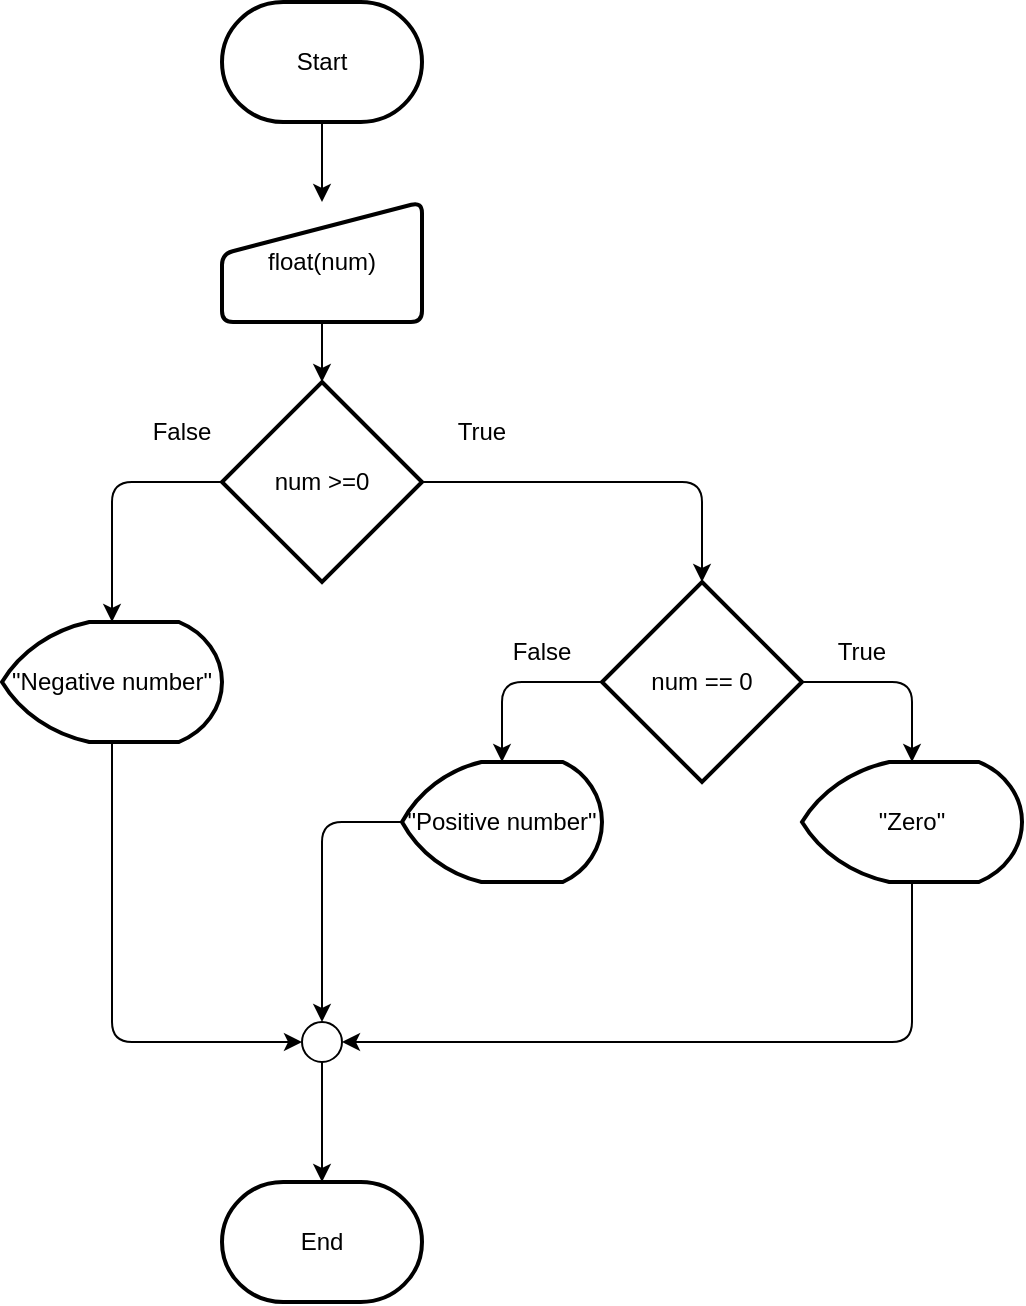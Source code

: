 <mxfile>
    <diagram id="8h01NXn35vLGKPpZDYeX" name="Page-1">
        <mxGraphModel dx="1336" dy="559" grid="1" gridSize="10" guides="1" tooltips="1" connect="1" arrows="1" fold="1" page="1" pageScale="1" pageWidth="850" pageHeight="1100" math="0" shadow="0">
            <root>
                <mxCell id="0"/>
                <mxCell id="1" parent="0"/>
                <mxCell id="2" value="" style="edgeStyle=none;html=1;" edge="1" parent="1" source="3" target="5">
                    <mxGeometry relative="1" as="geometry"/>
                </mxCell>
                <mxCell id="3" value="Start" style="strokeWidth=2;html=1;shape=mxgraph.flowchart.terminator;whiteSpace=wrap;" vertex="1" parent="1">
                    <mxGeometry x="180" y="80" width="100" height="60" as="geometry"/>
                </mxCell>
                <mxCell id="4" value="" style="edgeStyle=none;html=1;" edge="1" parent="1" source="5" target="8">
                    <mxGeometry relative="1" as="geometry"/>
                </mxCell>
                <mxCell id="5" value="float(num)" style="html=1;strokeWidth=2;shape=manualInput;whiteSpace=wrap;rounded=1;size=26;arcSize=11;" vertex="1" parent="1">
                    <mxGeometry x="180" y="180" width="100" height="60" as="geometry"/>
                </mxCell>
                <mxCell id="6" style="edgeStyle=none;html=1;exitX=0;exitY=0.5;exitDx=0;exitDy=0;exitPerimeter=0;entryX=0.5;entryY=0;entryDx=0;entryDy=0;entryPerimeter=0;" edge="1" parent="1" source="8" target="23">
                    <mxGeometry relative="1" as="geometry">
                        <Array as="points">
                            <mxPoint x="125" y="320"/>
                        </Array>
                    </mxGeometry>
                </mxCell>
                <mxCell id="7" style="edgeStyle=none;html=1;exitX=1;exitY=0.5;exitDx=0;exitDy=0;exitPerimeter=0;entryX=0.5;entryY=0;entryDx=0;entryDy=0;entryPerimeter=0;" edge="1" parent="1" source="8" target="11">
                    <mxGeometry relative="1" as="geometry">
                        <Array as="points">
                            <mxPoint x="420" y="320"/>
                        </Array>
                    </mxGeometry>
                </mxCell>
                <mxCell id="8" value="num &amp;gt;=0" style="strokeWidth=2;html=1;shape=mxgraph.flowchart.decision;whiteSpace=wrap;" vertex="1" parent="1">
                    <mxGeometry x="180" y="270" width="100" height="100" as="geometry"/>
                </mxCell>
                <mxCell id="9" style="edgeStyle=none;html=1;exitX=1;exitY=0.5;exitDx=0;exitDy=0;exitPerimeter=0;entryX=0.5;entryY=0;entryDx=0;entryDy=0;entryPerimeter=0;" edge="1" parent="1" source="11" target="19">
                    <mxGeometry relative="1" as="geometry">
                        <Array as="points">
                            <mxPoint x="525" y="420"/>
                        </Array>
                    </mxGeometry>
                </mxCell>
                <mxCell id="10" style="edgeStyle=none;html=1;exitX=0;exitY=0.5;exitDx=0;exitDy=0;exitPerimeter=0;entryX=0.5;entryY=0;entryDx=0;entryDy=0;entryPerimeter=0;" edge="1" parent="1" source="11" target="21">
                    <mxGeometry relative="1" as="geometry">
                        <Array as="points">
                            <mxPoint x="320" y="420"/>
                        </Array>
                    </mxGeometry>
                </mxCell>
                <mxCell id="11" value="num == 0" style="strokeWidth=2;html=1;shape=mxgraph.flowchart.decision;whiteSpace=wrap;" vertex="1" parent="1">
                    <mxGeometry x="370" y="370" width="100" height="100" as="geometry"/>
                </mxCell>
                <mxCell id="12" value="" style="edgeStyle=none;html=1;" edge="1" parent="1" source="13" target="24">
                    <mxGeometry relative="1" as="geometry"/>
                </mxCell>
                <mxCell id="13" value="" style="verticalLabelPosition=bottom;verticalAlign=top;html=1;shape=mxgraph.flowchart.on-page_reference;" vertex="1" parent="1">
                    <mxGeometry x="220" y="590" width="20" height="20" as="geometry"/>
                </mxCell>
                <mxCell id="14" value="True" style="text;strokeColor=none;align=center;fillColor=none;html=1;verticalAlign=middle;whiteSpace=wrap;rounded=0;" vertex="1" parent="1">
                    <mxGeometry x="280" y="280" width="60" height="30" as="geometry"/>
                </mxCell>
                <mxCell id="15" value="False" style="text;strokeColor=none;align=center;fillColor=none;html=1;verticalAlign=middle;whiteSpace=wrap;rounded=0;" vertex="1" parent="1">
                    <mxGeometry x="130" y="280" width="60" height="30" as="geometry"/>
                </mxCell>
                <mxCell id="16" value="False" style="text;strokeColor=none;align=center;fillColor=none;html=1;verticalAlign=middle;whiteSpace=wrap;rounded=0;" vertex="1" parent="1">
                    <mxGeometry x="310" y="390" width="60" height="30" as="geometry"/>
                </mxCell>
                <mxCell id="17" value="True" style="text;strokeColor=none;align=center;fillColor=none;html=1;verticalAlign=middle;whiteSpace=wrap;rounded=0;" vertex="1" parent="1">
                    <mxGeometry x="470" y="390" width="60" height="30" as="geometry"/>
                </mxCell>
                <mxCell id="18" style="edgeStyle=none;html=1;exitX=0.5;exitY=1;exitDx=0;exitDy=0;exitPerimeter=0;entryX=1;entryY=0.5;entryDx=0;entryDy=0;entryPerimeter=0;" edge="1" parent="1" source="19" target="13">
                    <mxGeometry relative="1" as="geometry">
                        <Array as="points">
                            <mxPoint x="525" y="600"/>
                        </Array>
                    </mxGeometry>
                </mxCell>
                <mxCell id="19" value="&quot;Zero&quot;" style="strokeWidth=2;html=1;shape=mxgraph.flowchart.display;whiteSpace=wrap;" vertex="1" parent="1">
                    <mxGeometry x="470" y="460" width="110" height="60" as="geometry"/>
                </mxCell>
                <mxCell id="20" style="edgeStyle=none;html=1;exitX=0;exitY=0.5;exitDx=0;exitDy=0;exitPerimeter=0;entryX=0.5;entryY=0;entryDx=0;entryDy=0;entryPerimeter=0;" edge="1" parent="1" source="21" target="13">
                    <mxGeometry relative="1" as="geometry">
                        <Array as="points">
                            <mxPoint x="230" y="490"/>
                        </Array>
                    </mxGeometry>
                </mxCell>
                <mxCell id="21" value="&quot;Positive number&quot;" style="strokeWidth=2;html=1;shape=mxgraph.flowchart.display;whiteSpace=wrap;" vertex="1" parent="1">
                    <mxGeometry x="270" y="460" width="100" height="60" as="geometry"/>
                </mxCell>
                <mxCell id="22" style="edgeStyle=none;html=1;exitX=0.5;exitY=1;exitDx=0;exitDy=0;exitPerimeter=0;entryX=0;entryY=0.5;entryDx=0;entryDy=0;entryPerimeter=0;" edge="1" parent="1" source="23" target="13">
                    <mxGeometry relative="1" as="geometry">
                        <Array as="points">
                            <mxPoint x="125" y="600"/>
                        </Array>
                    </mxGeometry>
                </mxCell>
                <mxCell id="23" value="&quot;Negative number&quot;" style="strokeWidth=2;html=1;shape=mxgraph.flowchart.display;whiteSpace=wrap;" vertex="1" parent="1">
                    <mxGeometry x="70" y="390" width="110" height="60" as="geometry"/>
                </mxCell>
                <mxCell id="24" value="End" style="strokeWidth=2;html=1;shape=mxgraph.flowchart.terminator;whiteSpace=wrap;" vertex="1" parent="1">
                    <mxGeometry x="180" y="670" width="100" height="60" as="geometry"/>
                </mxCell>
            </root>
        </mxGraphModel>
    </diagram>
</mxfile>